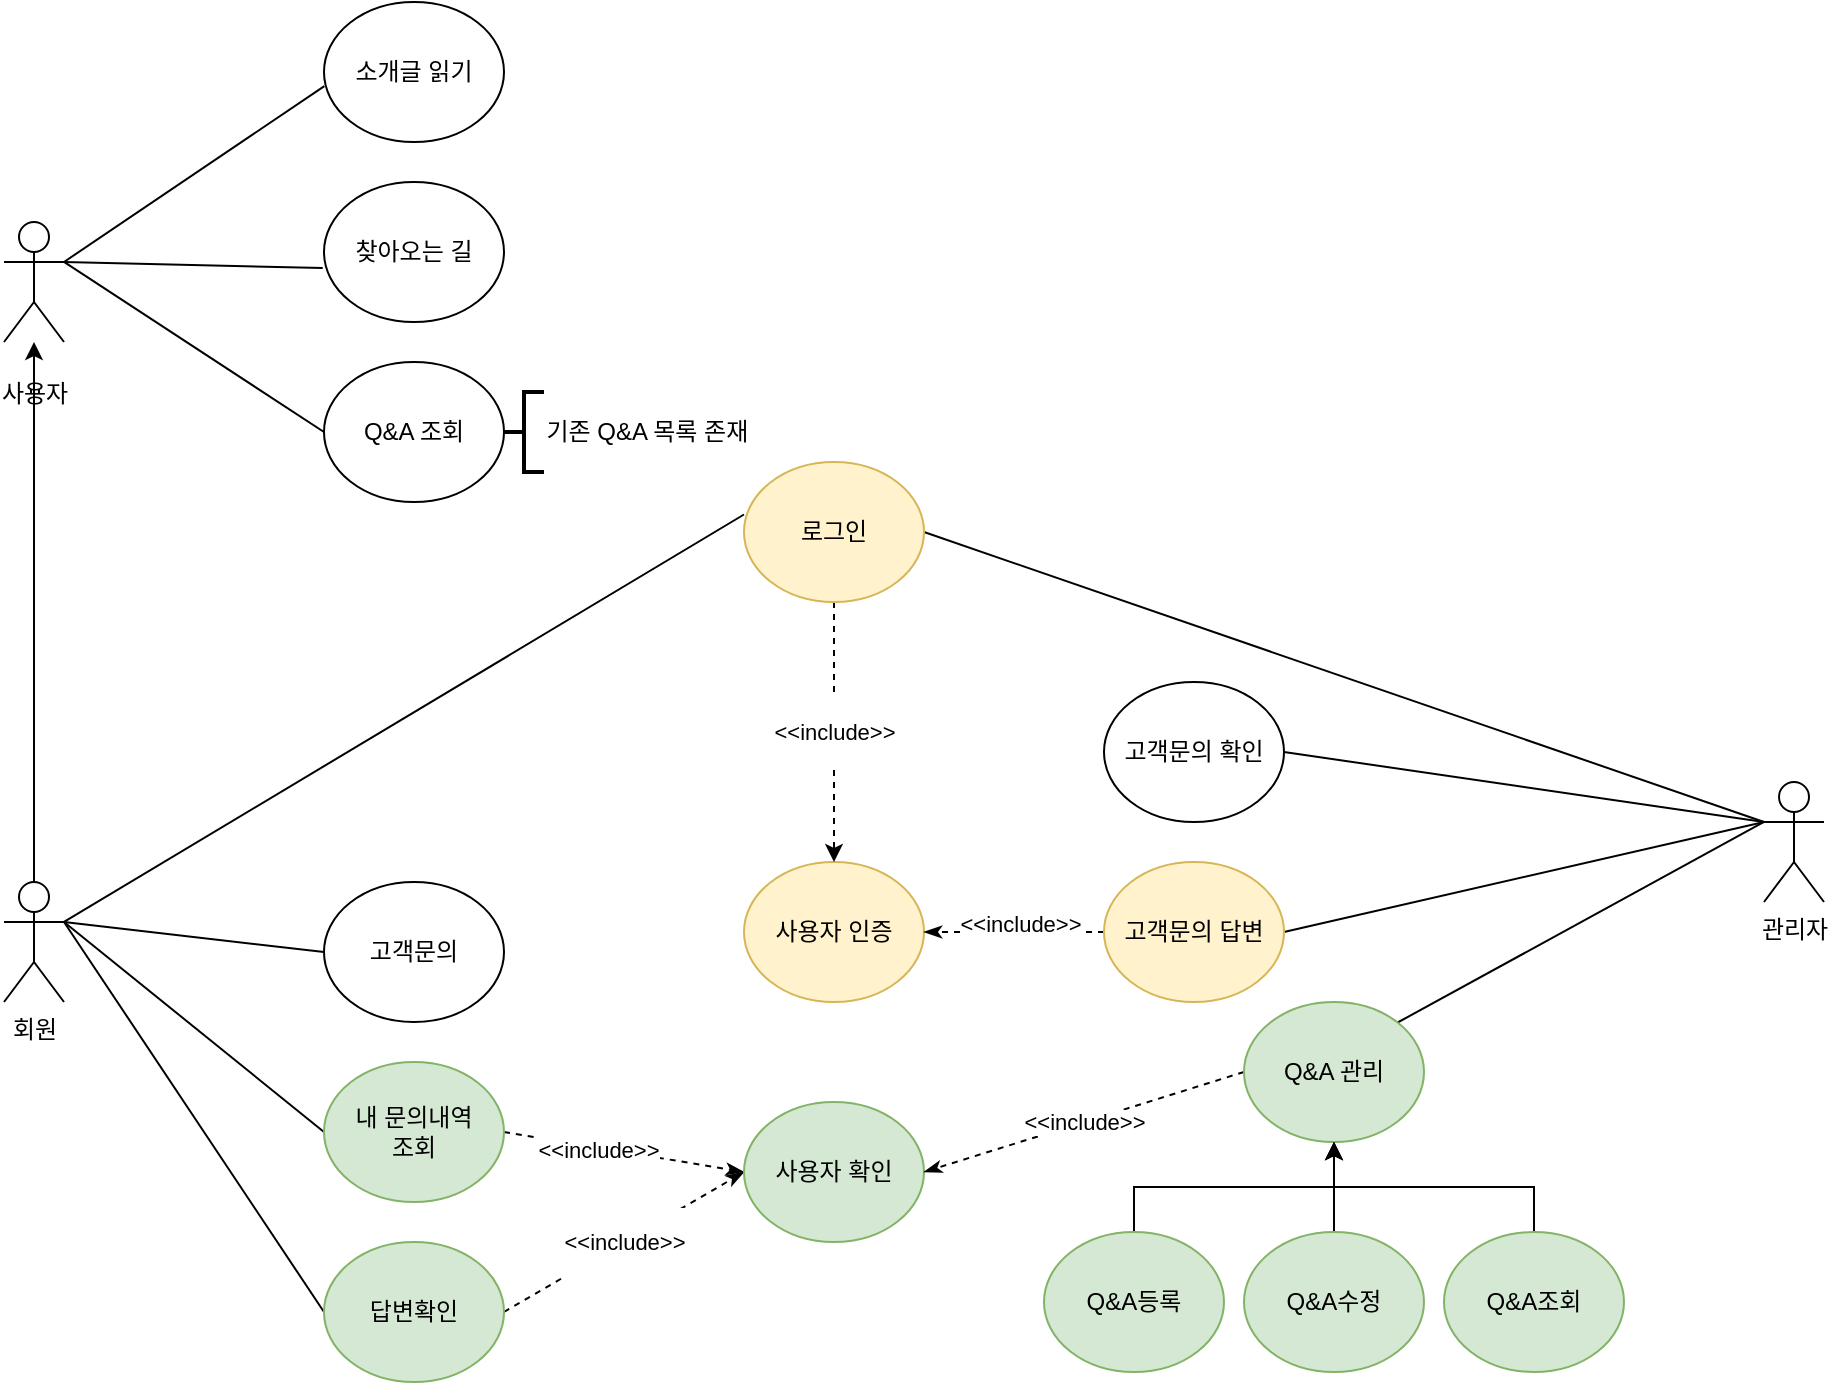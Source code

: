 <mxfile version="15.4.1" type="device"><diagram name="고객센터" id="FEiH9v-2v3COe9_6qbOT"><mxGraphModel dx="2554" dy="2066" grid="1" gridSize="10" guides="1" tooltips="1" connect="1" arrows="1" fold="1" page="1" pageScale="1" pageWidth="827" pageHeight="1169" math="0" shadow="0"><root><mxCell id="0"/><mxCell id="1" parent="0"/><mxCell id="BJCE-RfCTbHIU_lxX5Ff-32" style="edgeStyle=none;rounded=0;orthogonalLoop=1;jettySize=auto;html=1;exitX=1;exitY=0.333;exitDx=0;exitDy=0;exitPerimeter=0;entryX=0;entryY=0.5;entryDx=0;entryDy=0;endArrow=none;endFill=0;" parent="1" source="BJCE-RfCTbHIU_lxX5Ff-1" target="BJCE-RfCTbHIU_lxX5Ff-4" edge="1"><mxGeometry relative="1" as="geometry"/></mxCell><mxCell id="ay_PTsSNM78heGUUSsZ3-3" style="edgeStyle=none;rounded=0;orthogonalLoop=1;jettySize=auto;html=1;exitX=1;exitY=0.333;exitDx=0;exitDy=0;exitPerimeter=0;entryX=0.002;entryY=0.601;entryDx=0;entryDy=0;entryPerimeter=0;endArrow=none;endFill=0;" parent="1" source="BJCE-RfCTbHIU_lxX5Ff-1" target="ay_PTsSNM78heGUUSsZ3-1" edge="1"><mxGeometry relative="1" as="geometry"/></mxCell><mxCell id="ay_PTsSNM78heGUUSsZ3-4" style="edgeStyle=none;rounded=0;orthogonalLoop=1;jettySize=auto;html=1;exitX=1;exitY=0.333;exitDx=0;exitDy=0;exitPerimeter=0;entryX=-0.007;entryY=0.615;entryDx=0;entryDy=0;entryPerimeter=0;endArrow=none;endFill=0;" parent="1" source="BJCE-RfCTbHIU_lxX5Ff-1" target="ay_PTsSNM78heGUUSsZ3-2" edge="1"><mxGeometry relative="1" as="geometry"/></mxCell><mxCell id="BJCE-RfCTbHIU_lxX5Ff-1" value="&lt;p&gt;사용자&lt;/p&gt;&lt;p&gt;&lt;br&gt;&lt;/p&gt;" style="shape=umlActor;verticalLabelPosition=bottom;verticalAlign=top;html=1;outlineConnect=0;" parent="1" vertex="1"><mxGeometry x="-340" y="80" width="30" height="60" as="geometry"/></mxCell><mxCell id="BJCE-RfCTbHIU_lxX5Ff-4" value="&lt;span style=&quot;white-space: pre&quot;&gt;Q&amp;amp;A 조회&lt;/span&gt;" style="ellipse;whiteSpace=wrap;html=1;" parent="1" vertex="1"><mxGeometry x="-180" y="150" width="90" height="70" as="geometry"/></mxCell><mxCell id="BJCE-RfCTbHIU_lxX5Ff-9" style="edgeStyle=orthogonalEdgeStyle;rounded=0;orthogonalLoop=1;jettySize=auto;html=1;exitX=0.5;exitY=0;exitDx=0;exitDy=0;exitPerimeter=0;" parent="1" source="BJCE-RfCTbHIU_lxX5Ff-6" target="BJCE-RfCTbHIU_lxX5Ff-1" edge="1"><mxGeometry relative="1" as="geometry"><mxPoint x="95" y="300" as="targetPoint"/></mxGeometry></mxCell><mxCell id="BJCE-RfCTbHIU_lxX5Ff-14" style="rounded=0;orthogonalLoop=1;jettySize=auto;html=1;exitX=1;exitY=0.333;exitDx=0;exitDy=0;exitPerimeter=0;entryX=0;entryY=0.5;entryDx=0;entryDy=0;endArrow=none;endFill=0;" parent="1" source="BJCE-RfCTbHIU_lxX5Ff-6" target="BJCE-RfCTbHIU_lxX5Ff-12" edge="1"><mxGeometry relative="1" as="geometry"/></mxCell><mxCell id="BJCE-RfCTbHIU_lxX5Ff-15" style="orthogonalLoop=1;jettySize=auto;html=1;exitX=1;exitY=0.333;exitDx=0;exitDy=0;exitPerimeter=0;entryX=0;entryY=0.5;entryDx=0;entryDy=0;rounded=0;strokeColor=none;" parent="1" source="BJCE-RfCTbHIU_lxX5Ff-6" target="BJCE-RfCTbHIU_lxX5Ff-11" edge="1"><mxGeometry relative="1" as="geometry"/></mxCell><mxCell id="BJCE-RfCTbHIU_lxX5Ff-16" style="edgeStyle=none;rounded=0;orthogonalLoop=1;jettySize=auto;html=1;exitX=1;exitY=0.333;exitDx=0;exitDy=0;exitPerimeter=0;entryX=0;entryY=0.5;entryDx=0;entryDy=0;endArrow=none;endFill=0;" parent="1" source="BJCE-RfCTbHIU_lxX5Ff-6" target="BJCE-RfCTbHIU_lxX5Ff-11" edge="1"><mxGeometry relative="1" as="geometry"/></mxCell><mxCell id="BJCE-RfCTbHIU_lxX5Ff-17" style="edgeStyle=none;rounded=0;orthogonalLoop=1;jettySize=auto;html=1;exitX=1;exitY=0.333;exitDx=0;exitDy=0;exitPerimeter=0;entryX=0;entryY=0.5;entryDx=0;entryDy=0;endArrow=none;endFill=0;" parent="1" source="BJCE-RfCTbHIU_lxX5Ff-6" target="BJCE-RfCTbHIU_lxX5Ff-10" edge="1"><mxGeometry relative="1" as="geometry"/></mxCell><mxCell id="BJCE-RfCTbHIU_lxX5Ff-20" style="edgeStyle=none;rounded=0;orthogonalLoop=1;jettySize=auto;html=1;exitX=1;exitY=0.333;exitDx=0;exitDy=0;exitPerimeter=0;entryX=0;entryY=0.375;entryDx=0;entryDy=0;endArrow=none;endFill=0;entryPerimeter=0;" parent="1" source="BJCE-RfCTbHIU_lxX5Ff-6" target="BJCE-RfCTbHIU_lxX5Ff-41" edge="1"><mxGeometry relative="1" as="geometry"><mxPoint x="-180" y="590" as="targetPoint"/></mxGeometry></mxCell><mxCell id="BJCE-RfCTbHIU_lxX5Ff-6" value="회원" style="shape=umlActor;verticalLabelPosition=bottom;verticalAlign=top;html=1;outlineConnect=0;" parent="1" vertex="1"><mxGeometry x="-340" y="410" width="30" height="60" as="geometry"/></mxCell><mxCell id="BJCE-RfCTbHIU_lxX5Ff-10" value="고객문의" style="ellipse;whiteSpace=wrap;html=1;" parent="1" vertex="1"><mxGeometry x="-180" y="410" width="90" height="70" as="geometry"/></mxCell><mxCell id="BJCE-RfCTbHIU_lxX5Ff-29" value="&lt;p&gt;&amp;lt;&amp;lt;include&amp;gt;&amp;gt;&lt;/p&gt;" style="edgeStyle=none;rounded=0;orthogonalLoop=1;jettySize=auto;html=1;exitX=1;exitY=0.5;exitDx=0;exitDy=0;entryX=0;entryY=0.5;entryDx=0;entryDy=0;endArrow=classicThin;endFill=1;dashed=1;" parent="1" source="BJCE-RfCTbHIU_lxX5Ff-11" target="BJCE-RfCTbHIU_lxX5Ff-27" edge="1"><mxGeometry relative="1" as="geometry"/></mxCell><mxCell id="BJCE-RfCTbHIU_lxX5Ff-11" value="답변확인" style="ellipse;whiteSpace=wrap;html=1;fillColor=#d5e8d4;strokeColor=#82b366;" parent="1" vertex="1"><mxGeometry x="-180" y="590" width="90" height="70" as="geometry"/></mxCell><mxCell id="BJCE-RfCTbHIU_lxX5Ff-28" style="edgeStyle=none;rounded=0;orthogonalLoop=1;jettySize=auto;html=1;exitX=1;exitY=0.5;exitDx=0;exitDy=0;entryX=0;entryY=0.5;entryDx=0;entryDy=0;endArrow=classicThin;endFill=1;dashed=1;" parent="1" source="BJCE-RfCTbHIU_lxX5Ff-12" target="BJCE-RfCTbHIU_lxX5Ff-27" edge="1"><mxGeometry relative="1" as="geometry"/></mxCell><mxCell id="s2LCkIHnHBMn0gzg3-81-29" value="&lt;p&gt;&amp;lt;&amp;lt;include&amp;gt;&amp;gt;&lt;/p&gt;" style="edgeLabel;html=1;align=center;verticalAlign=middle;resizable=0;points=[];" parent="BJCE-RfCTbHIU_lxX5Ff-28" vertex="1" connectable="0"><mxGeometry x="-0.214" y="-1" relative="1" as="geometry"><mxPoint as="offset"/></mxGeometry></mxCell><mxCell id="BJCE-RfCTbHIU_lxX5Ff-12" value="내 문의내역&lt;br&gt;조회" style="ellipse;whiteSpace=wrap;html=1;fillColor=#d5e8d4;strokeColor=#82b366;" parent="1" vertex="1"><mxGeometry x="-180" y="500" width="90" height="70" as="geometry"/></mxCell><mxCell id="BJCE-RfCTbHIU_lxX5Ff-23" value="사용자 인증" style="ellipse;whiteSpace=wrap;html=1;fillColor=#fff2cc;strokeColor=#d6b656;" parent="1" vertex="1"><mxGeometry x="30" y="400" width="90" height="70" as="geometry"/></mxCell><mxCell id="BJCE-RfCTbHIU_lxX5Ff-27" value="사용자 확인" style="ellipse;whiteSpace=wrap;html=1;fillColor=#d5e8d4;strokeColor=#82b366;" parent="1" vertex="1"><mxGeometry x="30" y="520" width="90" height="70" as="geometry"/></mxCell><mxCell id="BJCE-RfCTbHIU_lxX5Ff-43" style="edgeStyle=none;rounded=0;orthogonalLoop=1;jettySize=auto;html=1;exitX=0;exitY=0.333;exitDx=0;exitDy=0;exitPerimeter=0;entryX=1;entryY=0;entryDx=0;entryDy=0;endArrow=none;endFill=0;" parent="1" source="BJCE-RfCTbHIU_lxX5Ff-33" target="BJCE-RfCTbHIU_lxX5Ff-38" edge="1"><mxGeometry relative="1" as="geometry"/></mxCell><mxCell id="BJCE-RfCTbHIU_lxX5Ff-45" style="edgeStyle=none;rounded=0;orthogonalLoop=1;jettySize=auto;html=1;exitX=0;exitY=0.333;exitDx=0;exitDy=0;exitPerimeter=0;entryX=1;entryY=0.5;entryDx=0;entryDy=0;endArrow=none;endFill=0;" parent="1" source="BJCE-RfCTbHIU_lxX5Ff-33" target="BJCE-RfCTbHIU_lxX5Ff-37" edge="1"><mxGeometry relative="1" as="geometry"/></mxCell><mxCell id="BJCE-RfCTbHIU_lxX5Ff-46" style="edgeStyle=none;rounded=0;orthogonalLoop=1;jettySize=auto;html=1;exitX=0;exitY=0.333;exitDx=0;exitDy=0;exitPerimeter=0;entryX=1;entryY=0.5;entryDx=0;entryDy=0;endArrow=none;endFill=0;" parent="1" source="BJCE-RfCTbHIU_lxX5Ff-33" target="BJCE-RfCTbHIU_lxX5Ff-40" edge="1"><mxGeometry relative="1" as="geometry"/></mxCell><mxCell id="BJCE-RfCTbHIU_lxX5Ff-47" style="edgeStyle=none;rounded=0;orthogonalLoop=1;jettySize=auto;html=1;exitX=0;exitY=0.333;exitDx=0;exitDy=0;exitPerimeter=0;entryX=1;entryY=0.5;entryDx=0;entryDy=0;endArrow=none;endFill=0;" parent="1" source="BJCE-RfCTbHIU_lxX5Ff-33" target="BJCE-RfCTbHIU_lxX5Ff-41" edge="1"><mxGeometry relative="1" as="geometry"/></mxCell><mxCell id="BJCE-RfCTbHIU_lxX5Ff-33" value="관리자" style="shape=umlActor;verticalLabelPosition=bottom;verticalAlign=top;html=1;outlineConnect=0;" parent="1" vertex="1"><mxGeometry x="540" y="360" width="30" height="60" as="geometry"/></mxCell><mxCell id="BJCE-RfCTbHIU_lxX5Ff-37" value="고객문의 확인" style="ellipse;whiteSpace=wrap;html=1;" parent="1" vertex="1"><mxGeometry x="210" y="310" width="90" height="70" as="geometry"/></mxCell><mxCell id="BJCE-RfCTbHIU_lxX5Ff-49" value="&amp;lt;&amp;lt;include&amp;gt;&amp;gt;" style="edgeStyle=none;rounded=0;orthogonalLoop=1;jettySize=auto;html=1;exitX=0;exitY=0.5;exitDx=0;exitDy=0;entryX=1;entryY=0.5;entryDx=0;entryDy=0;endArrow=classicThin;endFill=1;dashed=1;" parent="1" source="BJCE-RfCTbHIU_lxX5Ff-38" target="BJCE-RfCTbHIU_lxX5Ff-27" edge="1"><mxGeometry relative="1" as="geometry"/></mxCell><mxCell id="BJCE-RfCTbHIU_lxX5Ff-38" value="Q&amp;amp;A 관리" style="ellipse;whiteSpace=wrap;html=1;fillColor=#d5e8d4;strokeColor=#82b366;" parent="1" vertex="1"><mxGeometry x="280" y="470" width="90" height="70" as="geometry"/></mxCell><mxCell id="BJCE-RfCTbHIU_lxX5Ff-51" style="edgeStyle=none;rounded=0;orthogonalLoop=1;jettySize=auto;html=1;exitX=0;exitY=0.5;exitDx=0;exitDy=0;entryX=1;entryY=0.5;entryDx=0;entryDy=0;endArrow=classicThin;endFill=1;dashed=1;" parent="1" source="BJCE-RfCTbHIU_lxX5Ff-40" target="BJCE-RfCTbHIU_lxX5Ff-23" edge="1"><mxGeometry relative="1" as="geometry"/></mxCell><mxCell id="BJCE-RfCTbHIU_lxX5Ff-54" value="&lt;p&gt;&amp;lt;&amp;lt;include&amp;gt;&amp;gt;&lt;/p&gt;" style="edgeLabel;html=1;align=center;verticalAlign=middle;resizable=0;points=[];" parent="BJCE-RfCTbHIU_lxX5Ff-51" vertex="1" connectable="0"><mxGeometry x="-0.256" y="-2" relative="1" as="geometry"><mxPoint x="-9" y="-2" as="offset"/></mxGeometry></mxCell><mxCell id="BJCE-RfCTbHIU_lxX5Ff-40" value="고객문의 답변" style="ellipse;whiteSpace=wrap;html=1;fillColor=#fff2cc;strokeColor=#d6b656;" parent="1" vertex="1"><mxGeometry x="210" y="400" width="90" height="70" as="geometry"/></mxCell><mxCell id="BJCE-RfCTbHIU_lxX5Ff-56" value="&lt;p&gt;&amp;lt;&amp;lt;include&amp;gt;&amp;gt;&lt;/p&gt;" style="edgeStyle=none;rounded=0;orthogonalLoop=1;jettySize=auto;html=1;exitX=0.5;exitY=1;exitDx=0;exitDy=0;entryX=0.5;entryY=0;entryDx=0;entryDy=0;endArrow=classic;endFill=1;dashed=1;" parent="1" source="BJCE-RfCTbHIU_lxX5Ff-41" target="BJCE-RfCTbHIU_lxX5Ff-23" edge="1"><mxGeometry relative="1" as="geometry"/></mxCell><mxCell id="BJCE-RfCTbHIU_lxX5Ff-41" value="로그인" style="ellipse;whiteSpace=wrap;html=1;fillColor=#fff2cc;strokeColor=#d6b656;" parent="1" vertex="1"><mxGeometry x="30" y="200" width="90" height="70" as="geometry"/></mxCell><mxCell id="ay_PTsSNM78heGUUSsZ3-1" value="소개글 읽기" style="ellipse;whiteSpace=wrap;html=1;" parent="1" vertex="1"><mxGeometry x="-180" y="-30" width="90" height="70" as="geometry"/></mxCell><mxCell id="ay_PTsSNM78heGUUSsZ3-2" value="찾아오는 길" style="ellipse;whiteSpace=wrap;html=1;" parent="1" vertex="1"><mxGeometry x="-180" y="60" width="90" height="70" as="geometry"/></mxCell><mxCell id="s2LCkIHnHBMn0gzg3-81-6" style="edgeStyle=none;rounded=0;orthogonalLoop=1;jettySize=auto;html=1;exitX=1;exitY=0;exitDx=0;exitDy=0;exitPerimeter=0;endArrow=none;endFill=0;" parent="1" edge="1"><mxGeometry relative="1" as="geometry"><mxPoint x="-10" y="75" as="sourcePoint"/><mxPoint x="-10" y="75" as="targetPoint"/></mxGeometry></mxCell><mxCell id="s2LCkIHnHBMn0gzg3-81-10" style="edgeStyle=none;rounded=0;orthogonalLoop=1;jettySize=auto;html=1;entryX=1;entryY=0;entryDx=0;entryDy=0;entryPerimeter=0;endArrow=none;endFill=0;" parent="1" edge="1"><mxGeometry relative="1" as="geometry"><mxPoint x="-10" y="75" as="sourcePoint"/><mxPoint x="-10" y="75" as="targetPoint"/></mxGeometry></mxCell><mxCell id="s2LCkIHnHBMn0gzg3-81-11" style="edgeStyle=none;rounded=0;orthogonalLoop=1;jettySize=auto;html=1;exitX=0.5;exitY=1;exitDx=0;exitDy=0;exitPerimeter=0;endArrow=none;endFill=0;" parent="1" edge="1"><mxGeometry relative="1" as="geometry"><mxPoint x="-20" y="105" as="sourcePoint"/><mxPoint x="-20" y="105" as="targetPoint"/></mxGeometry></mxCell><mxCell id="s2LCkIHnHBMn0gzg3-81-19" value="&amp;nbsp;기존 Q&amp;amp;A 목록 존재" style="text;html=1;strokeColor=none;fillColor=none;align=center;verticalAlign=middle;whiteSpace=wrap;rounded=0;" parent="1" vertex="1"><mxGeometry x="-80" y="170" width="120" height="30" as="geometry"/></mxCell><mxCell id="CIIkKK8AqWj0Nj3832LZ-5" value="" style="strokeWidth=2;html=1;shape=mxgraph.flowchart.annotation_2;align=left;labelPosition=right;pointerEvents=1;" vertex="1" parent="1"><mxGeometry x="-90" y="165" width="20" height="40" as="geometry"/></mxCell><mxCell id="CIIkKK8AqWj0Nj3832LZ-12" style="edgeStyle=orthogonalEdgeStyle;rounded=0;orthogonalLoop=1;jettySize=auto;html=1;exitX=0.5;exitY=0;exitDx=0;exitDy=0;entryX=0.5;entryY=1;entryDx=0;entryDy=0;endArrow=classic;endFill=1;" edge="1" parent="1" source="CIIkKK8AqWj0Nj3832LZ-8" target="BJCE-RfCTbHIU_lxX5Ff-38"><mxGeometry relative="1" as="geometry"/></mxCell><mxCell id="CIIkKK8AqWj0Nj3832LZ-8" value="Q&amp;amp;A수정" style="ellipse;whiteSpace=wrap;html=1;fillColor=#d5e8d4;strokeColor=#82b366;" vertex="1" parent="1"><mxGeometry x="280" y="585" width="90" height="70" as="geometry"/></mxCell><mxCell id="CIIkKK8AqWj0Nj3832LZ-11" style="edgeStyle=orthogonalEdgeStyle;rounded=0;orthogonalLoop=1;jettySize=auto;html=1;exitX=0.5;exitY=0;exitDx=0;exitDy=0;entryX=0.5;entryY=1;entryDx=0;entryDy=0;endArrow=classic;endFill=1;" edge="1" parent="1" source="CIIkKK8AqWj0Nj3832LZ-9" target="BJCE-RfCTbHIU_lxX5Ff-38"><mxGeometry relative="1" as="geometry"/></mxCell><mxCell id="CIIkKK8AqWj0Nj3832LZ-9" value="Q&amp;amp;A등록" style="ellipse;whiteSpace=wrap;html=1;fillColor=#d5e8d4;strokeColor=#82b366;" vertex="1" parent="1"><mxGeometry x="180" y="585" width="90" height="70" as="geometry"/></mxCell><mxCell id="CIIkKK8AqWj0Nj3832LZ-13" style="edgeStyle=orthogonalEdgeStyle;rounded=0;orthogonalLoop=1;jettySize=auto;html=1;exitX=0.5;exitY=0;exitDx=0;exitDy=0;entryX=0.5;entryY=1;entryDx=0;entryDy=0;endArrow=classic;endFill=1;" edge="1" parent="1" source="CIIkKK8AqWj0Nj3832LZ-10" target="BJCE-RfCTbHIU_lxX5Ff-38"><mxGeometry relative="1" as="geometry"/></mxCell><mxCell id="CIIkKK8AqWj0Nj3832LZ-10" value="Q&amp;amp;A조회" style="ellipse;whiteSpace=wrap;html=1;fillColor=#d5e8d4;strokeColor=#82b366;" vertex="1" parent="1"><mxGeometry x="380" y="585" width="90" height="70" as="geometry"/></mxCell></root></mxGraphModel></diagram></mxfile>